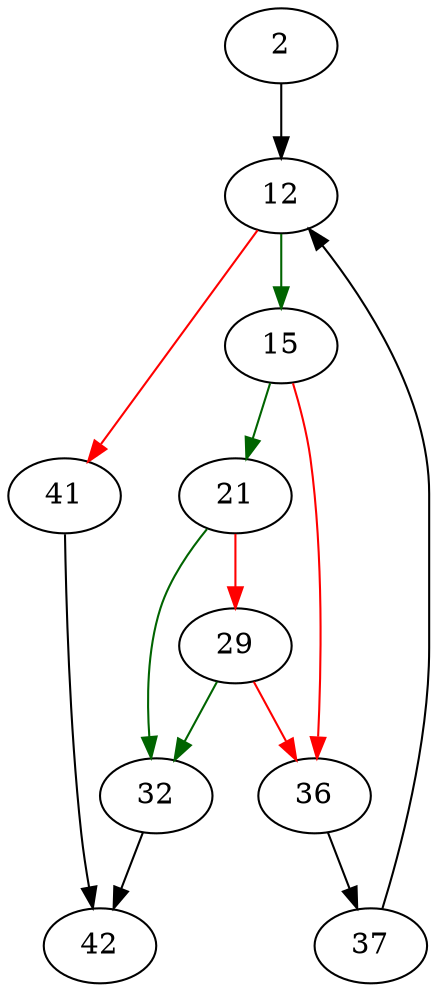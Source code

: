 strict digraph "sqlite3_get_auxdata" {
	// Node definitions.
	2 [entry=true];
	12;
	15;
	41;
	21;
	36;
	32;
	29;
	42;
	37;

	// Edge definitions.
	2 -> 12;
	12 -> 15 [
		color=darkgreen
		cond=true
	];
	12 -> 41 [
		color=red
		cond=false
	];
	15 -> 21 [
		color=darkgreen
		cond=true
	];
	15 -> 36 [
		color=red
		cond=false
	];
	41 -> 42;
	21 -> 32 [
		color=darkgreen
		cond=true
	];
	21 -> 29 [
		color=red
		cond=false
	];
	36 -> 37;
	32 -> 42;
	29 -> 36 [
		color=red
		cond=false
	];
	29 -> 32 [
		color=darkgreen
		cond=true
	];
	37 -> 12;
}